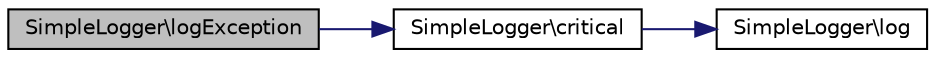digraph "SimpleLogger\logException"
{
 // INTERACTIVE_SVG=YES
 // LATEX_PDF_SIZE
  edge [fontname="Helvetica",fontsize="10",labelfontname="Helvetica",labelfontsize="10"];
  node [fontname="Helvetica",fontsize="10",shape=record];
  rankdir="LR";
  Node1 [label="SimpleLogger\\logException",height=0.2,width=0.4,color="black", fillcolor="grey75", style="filled", fontcolor="black",tooltip=" "];
  Node1 -> Node2 [color="midnightblue",fontsize="10",style="solid",fontname="Helvetica"];
  Node2 [label="SimpleLogger\\critical",height=0.2,width=0.4,color="black", fillcolor="white", style="filled",URL="$d9/df4/class_simple_logger.html#a025da7129259570211e72094ea4c9944",tooltip=" "];
  Node2 -> Node3 [color="midnightblue",fontsize="10",style="solid",fontname="Helvetica"];
  Node3 [label="SimpleLogger\\log",height=0.2,width=0.4,color="black", fillcolor="white", style="filled",URL="$d9/df4/class_simple_logger.html#a3d559ddde27dccb5187c69276d100d51",tooltip=" "];
}
